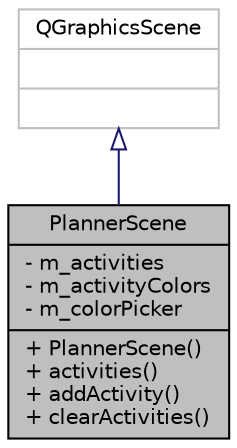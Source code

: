 digraph "PlannerScene"
{
 // LATEX_PDF_SIZE
  edge [fontname="Helvetica",fontsize="10",labelfontname="Helvetica",labelfontsize="10"];
  node [fontname="Helvetica",fontsize="10",shape=record];
  Node1 [label="{PlannerScene\n|- m_activities\l- m_activityColors\l- m_colorPicker\l|+ PlannerScene()\l+ activities()\l+ addActivity()\l+ clearActivities()\l}",height=0.2,width=0.4,color="black", fillcolor="grey75", style="filled", fontcolor="black",tooltip=" "];
  Node2 -> Node1 [dir="back",color="midnightblue",fontsize="10",style="solid",arrowtail="onormal",fontname="Helvetica"];
  Node2 [label="{QGraphicsScene\n||}",height=0.2,width=0.4,color="grey75", fillcolor="white", style="filled",tooltip=" "];
}
